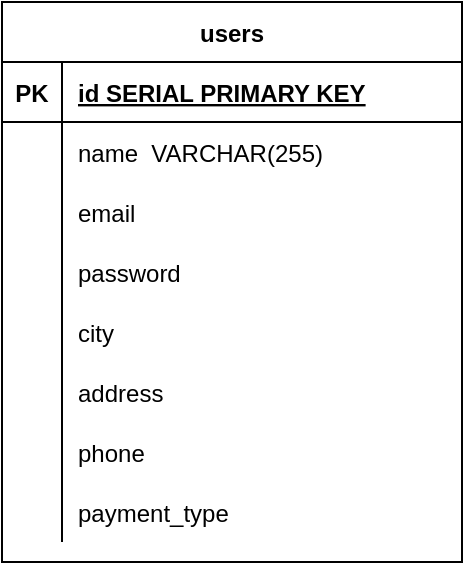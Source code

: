 <mxfile version="13.10.2" type="device"><diagram id="R2lEEEUBdFMjLlhIrx00" name="Page-1"><mxGraphModel dx="1186" dy="741" grid="1" gridSize="10" guides="1" tooltips="1" connect="1" arrows="1" fold="1" page="1" pageScale="1" pageWidth="850" pageHeight="1100" math="0" shadow="0" extFonts="Permanent Marker^https://fonts.googleapis.com/css?family=Permanent+Marker"><root><mxCell id="0"/><mxCell id="1" parent="0"/><mxCell id="8KAOtZzx0LL03tdB6XDc-1" value="users" style="shape=table;startSize=30;container=1;collapsible=1;childLayout=tableLayout;fixedRows=1;rowLines=0;fontStyle=1;align=center;resizeLast=1;" vertex="1" parent="1"><mxGeometry x="30" y="50" width="230" height="280" as="geometry"/></mxCell><mxCell id="8KAOtZzx0LL03tdB6XDc-2" value="" style="shape=partialRectangle;collapsible=0;dropTarget=0;pointerEvents=0;fillColor=none;top=0;left=0;bottom=1;right=0;points=[[0,0.5],[1,0.5]];portConstraint=eastwest;" vertex="1" parent="8KAOtZzx0LL03tdB6XDc-1"><mxGeometry y="30" width="230" height="30" as="geometry"/></mxCell><mxCell id="8KAOtZzx0LL03tdB6XDc-3" value="PK" style="shape=partialRectangle;connectable=0;fillColor=none;top=0;left=0;bottom=0;right=0;fontStyle=1;overflow=hidden;" vertex="1" parent="8KAOtZzx0LL03tdB6XDc-2"><mxGeometry width="30" height="30" as="geometry"/></mxCell><mxCell id="8KAOtZzx0LL03tdB6XDc-4" value="id SERIAL PRIMARY KEY" style="shape=partialRectangle;connectable=0;fillColor=none;top=0;left=0;bottom=0;right=0;align=left;spacingLeft=6;fontStyle=5;overflow=hidden;" vertex="1" parent="8KAOtZzx0LL03tdB6XDc-2"><mxGeometry x="30" width="200" height="30" as="geometry"/></mxCell><mxCell id="8KAOtZzx0LL03tdB6XDc-5" value="" style="shape=partialRectangle;collapsible=0;dropTarget=0;pointerEvents=0;fillColor=none;top=0;left=0;bottom=0;right=0;points=[[0,0.5],[1,0.5]];portConstraint=eastwest;" vertex="1" parent="8KAOtZzx0LL03tdB6XDc-1"><mxGeometry y="60" width="230" height="30" as="geometry"/></mxCell><mxCell id="8KAOtZzx0LL03tdB6XDc-6" value="" style="shape=partialRectangle;connectable=0;fillColor=none;top=0;left=0;bottom=0;right=0;editable=1;overflow=hidden;" vertex="1" parent="8KAOtZzx0LL03tdB6XDc-5"><mxGeometry width="30" height="30" as="geometry"/></mxCell><mxCell id="8KAOtZzx0LL03tdB6XDc-7" value="name  VARCHAR(255)" style="shape=partialRectangle;connectable=0;fillColor=none;top=0;left=0;bottom=0;right=0;align=left;spacingLeft=6;overflow=hidden;" vertex="1" parent="8KAOtZzx0LL03tdB6XDc-5"><mxGeometry x="30" width="200" height="30" as="geometry"/></mxCell><mxCell id="8KAOtZzx0LL03tdB6XDc-8" value="" style="shape=partialRectangle;collapsible=0;dropTarget=0;pointerEvents=0;fillColor=none;top=0;left=0;bottom=0;right=0;points=[[0,0.5],[1,0.5]];portConstraint=eastwest;" vertex="1" parent="8KAOtZzx0LL03tdB6XDc-1"><mxGeometry y="90" width="230" height="30" as="geometry"/></mxCell><mxCell id="8KAOtZzx0LL03tdB6XDc-9" value="" style="shape=partialRectangle;connectable=0;fillColor=none;top=0;left=0;bottom=0;right=0;editable=1;overflow=hidden;" vertex="1" parent="8KAOtZzx0LL03tdB6XDc-8"><mxGeometry width="30" height="30" as="geometry"/></mxCell><mxCell id="8KAOtZzx0LL03tdB6XDc-10" value="email" style="shape=partialRectangle;connectable=0;fillColor=none;top=0;left=0;bottom=0;right=0;align=left;spacingLeft=6;overflow=hidden;" vertex="1" parent="8KAOtZzx0LL03tdB6XDc-8"><mxGeometry x="30" width="200" height="30" as="geometry"/></mxCell><mxCell id="8KAOtZzx0LL03tdB6XDc-11" value="" style="shape=partialRectangle;collapsible=0;dropTarget=0;pointerEvents=0;fillColor=none;top=0;left=0;bottom=0;right=0;points=[[0,0.5],[1,0.5]];portConstraint=eastwest;" vertex="1" parent="8KAOtZzx0LL03tdB6XDc-1"><mxGeometry y="120" width="230" height="30" as="geometry"/></mxCell><mxCell id="8KAOtZzx0LL03tdB6XDc-12" value="" style="shape=partialRectangle;connectable=0;fillColor=none;top=0;left=0;bottom=0;right=0;editable=1;overflow=hidden;" vertex="1" parent="8KAOtZzx0LL03tdB6XDc-11"><mxGeometry width="30" height="30" as="geometry"/></mxCell><mxCell id="8KAOtZzx0LL03tdB6XDc-13" value="password" style="shape=partialRectangle;connectable=0;fillColor=none;top=0;left=0;bottom=0;right=0;align=left;spacingLeft=6;overflow=hidden;" vertex="1" parent="8KAOtZzx0LL03tdB6XDc-11"><mxGeometry x="30" width="200" height="30" as="geometry"/></mxCell><mxCell id="8KAOtZzx0LL03tdB6XDc-40" value="" style="shape=partialRectangle;collapsible=0;dropTarget=0;pointerEvents=0;fillColor=none;top=0;left=0;bottom=0;right=0;points=[[0,0.5],[1,0.5]];portConstraint=eastwest;" vertex="1" parent="8KAOtZzx0LL03tdB6XDc-1"><mxGeometry y="150" width="230" height="30" as="geometry"/></mxCell><mxCell id="8KAOtZzx0LL03tdB6XDc-41" value="" style="shape=partialRectangle;connectable=0;fillColor=none;top=0;left=0;bottom=0;right=0;editable=1;overflow=hidden;" vertex="1" parent="8KAOtZzx0LL03tdB6XDc-40"><mxGeometry width="30" height="30" as="geometry"/></mxCell><mxCell id="8KAOtZzx0LL03tdB6XDc-42" value="city" style="shape=partialRectangle;connectable=0;fillColor=none;top=0;left=0;bottom=0;right=0;align=left;spacingLeft=6;overflow=hidden;" vertex="1" parent="8KAOtZzx0LL03tdB6XDc-40"><mxGeometry x="30" width="200" height="30" as="geometry"/></mxCell><mxCell id="8KAOtZzx0LL03tdB6XDc-43" value="" style="shape=partialRectangle;collapsible=0;dropTarget=0;pointerEvents=0;fillColor=none;top=0;left=0;bottom=0;right=0;points=[[0,0.5],[1,0.5]];portConstraint=eastwest;" vertex="1" parent="8KAOtZzx0LL03tdB6XDc-1"><mxGeometry y="180" width="230" height="30" as="geometry"/></mxCell><mxCell id="8KAOtZzx0LL03tdB6XDc-44" value="" style="shape=partialRectangle;connectable=0;fillColor=none;top=0;left=0;bottom=0;right=0;editable=1;overflow=hidden;" vertex="1" parent="8KAOtZzx0LL03tdB6XDc-43"><mxGeometry width="30" height="30" as="geometry"/></mxCell><mxCell id="8KAOtZzx0LL03tdB6XDc-45" value="address" style="shape=partialRectangle;connectable=0;fillColor=none;top=0;left=0;bottom=0;right=0;align=left;spacingLeft=6;overflow=hidden;" vertex="1" parent="8KAOtZzx0LL03tdB6XDc-43"><mxGeometry x="30" width="200" height="30" as="geometry"/></mxCell><mxCell id="8KAOtZzx0LL03tdB6XDc-46" value="" style="shape=partialRectangle;collapsible=0;dropTarget=0;pointerEvents=0;fillColor=none;top=0;left=0;bottom=0;right=0;points=[[0,0.5],[1,0.5]];portConstraint=eastwest;" vertex="1" parent="8KAOtZzx0LL03tdB6XDc-1"><mxGeometry y="210" width="230" height="30" as="geometry"/></mxCell><mxCell id="8KAOtZzx0LL03tdB6XDc-47" value="" style="shape=partialRectangle;connectable=0;fillColor=none;top=0;left=0;bottom=0;right=0;editable=1;overflow=hidden;" vertex="1" parent="8KAOtZzx0LL03tdB6XDc-46"><mxGeometry width="30" height="30" as="geometry"/></mxCell><mxCell id="8KAOtZzx0LL03tdB6XDc-48" value="phone" style="shape=partialRectangle;connectable=0;fillColor=none;top=0;left=0;bottom=0;right=0;align=left;spacingLeft=6;overflow=hidden;" vertex="1" parent="8KAOtZzx0LL03tdB6XDc-46"><mxGeometry x="30" width="200" height="30" as="geometry"/></mxCell><mxCell id="8KAOtZzx0LL03tdB6XDc-49" value="" style="shape=partialRectangle;collapsible=0;dropTarget=0;pointerEvents=0;fillColor=none;top=0;left=0;bottom=0;right=0;points=[[0,0.5],[1,0.5]];portConstraint=eastwest;" vertex="1" parent="8KAOtZzx0LL03tdB6XDc-1"><mxGeometry y="240" width="230" height="30" as="geometry"/></mxCell><mxCell id="8KAOtZzx0LL03tdB6XDc-50" value="" style="shape=partialRectangle;connectable=0;fillColor=none;top=0;left=0;bottom=0;right=0;editable=1;overflow=hidden;" vertex="1" parent="8KAOtZzx0LL03tdB6XDc-49"><mxGeometry width="30" height="30" as="geometry"/></mxCell><mxCell id="8KAOtZzx0LL03tdB6XDc-51" value="payment_type" style="shape=partialRectangle;connectable=0;fillColor=none;top=0;left=0;bottom=0;right=0;align=left;spacingLeft=6;overflow=hidden;" vertex="1" parent="8KAOtZzx0LL03tdB6XDc-49"><mxGeometry x="30" width="200" height="30" as="geometry"/></mxCell></root></mxGraphModel></diagram></mxfile>